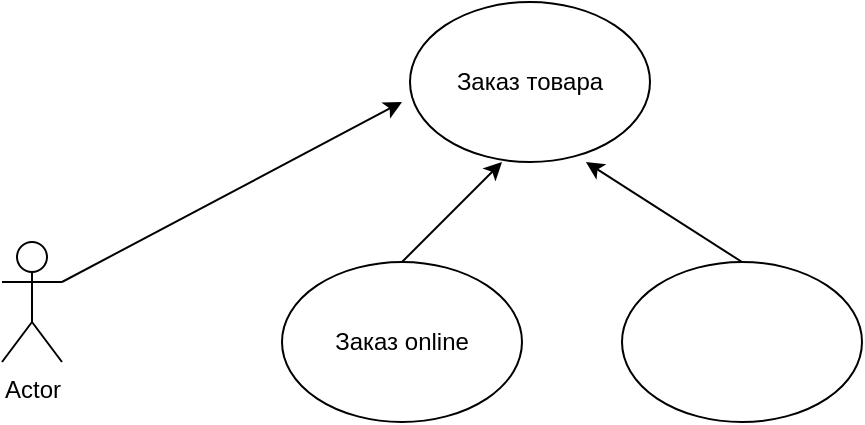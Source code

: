 <mxfile version="19.0.3" type="device"><diagram id="QMzZ4NxaCgtnrJf1vcyi" name="Страница 1"><mxGraphModel dx="1418" dy="857" grid="1" gridSize="10" guides="1" tooltips="1" connect="1" arrows="1" fold="1" page="1" pageScale="1" pageWidth="827" pageHeight="1169" math="0" shadow="0"><root><mxCell id="0"/><mxCell id="1" parent="0"/><mxCell id="RiPolMjSNNKmS4jmraUx-1" value="Actor" style="shape=umlActor;verticalLabelPosition=bottom;verticalAlign=top;html=1;outlineConnect=0;" vertex="1" parent="1"><mxGeometry x="90" y="340" width="30" height="60" as="geometry"/></mxCell><mxCell id="RiPolMjSNNKmS4jmraUx-2" value="" style="endArrow=classic;html=1;rounded=0;" edge="1" parent="1"><mxGeometry width="50" height="50" relative="1" as="geometry"><mxPoint x="120" y="360" as="sourcePoint"/><mxPoint x="290" y="270" as="targetPoint"/></mxGeometry></mxCell><mxCell id="RiPolMjSNNKmS4jmraUx-3" value="Заказ товара" style="ellipse;whiteSpace=wrap;html=1;" vertex="1" parent="1"><mxGeometry x="294" y="220" width="120" height="80" as="geometry"/></mxCell><mxCell id="RiPolMjSNNKmS4jmraUx-4" value="" style="endArrow=classic;html=1;rounded=0;" edge="1" parent="1"><mxGeometry width="50" height="50" relative="1" as="geometry"><mxPoint x="290" y="350" as="sourcePoint"/><mxPoint x="340" y="300" as="targetPoint"/></mxGeometry></mxCell><mxCell id="RiPolMjSNNKmS4jmraUx-5" value="" style="endArrow=classic;html=1;rounded=0;entryX=0.733;entryY=1;entryDx=0;entryDy=0;entryPerimeter=0;exitX=0.5;exitY=0;exitDx=0;exitDy=0;" edge="1" parent="1" source="RiPolMjSNNKmS4jmraUx-7" target="RiPolMjSNNKmS4jmraUx-3"><mxGeometry width="50" height="50" relative="1" as="geometry"><mxPoint x="420" y="350" as="sourcePoint"/><mxPoint x="430" y="300" as="targetPoint"/></mxGeometry></mxCell><mxCell id="RiPolMjSNNKmS4jmraUx-6" value="Заказ online" style="ellipse;whiteSpace=wrap;html=1;" vertex="1" parent="1"><mxGeometry x="230" y="350" width="120" height="80" as="geometry"/></mxCell><mxCell id="RiPolMjSNNKmS4jmraUx-7" value="" style="ellipse;whiteSpace=wrap;html=1;" vertex="1" parent="1"><mxGeometry x="400" y="350" width="120" height="80" as="geometry"/></mxCell></root></mxGraphModel></diagram></mxfile>